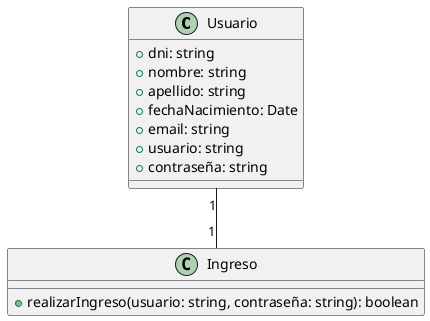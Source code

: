 @startuml

class Usuario {
  + dni: string
  + nombre: string
  + apellido: string
  + fechaNacimiento: Date
  + email: string
  + usuario: string
  + contraseña: string
}

class Ingreso {
  + realizarIngreso(usuario: string, contraseña: string): boolean
}

Usuario "1" -- "1" Ingreso

@enduml
